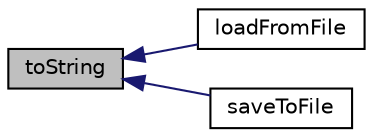 digraph "toString"
{
  bgcolor="transparent";
  edge [fontname="Helvetica",fontsize="10",labelfontname="Helvetica",labelfontsize="10"];
  node [fontname="Helvetica",fontsize="10",shape=record];
  rankdir="LR";
  Node1 [label="toString",height=0.2,width=0.4,color="black", fillcolor="grey75", style="filled" fontcolor="black"];
  Node1 -> Node2 [dir="back",color="midnightblue",fontsize="10",style="solid",fontname="Helvetica"];
  Node2 [label="loadFromFile",height=0.2,width=0.4,color="black",URL="$classvman_1_1_chunk.html#aedbf1cf4e63c5836f1f855d0c7322556",tooltip="Clears chunk on failure!"];
  Node1 -> Node3 [dir="back",color="midnightblue",fontsize="10",style="solid",fontname="Helvetica"];
  Node3 [label="saveToFile",height=0.2,width=0.4,color="black",URL="$classvman_1_1_chunk.html#adc6095604b2a6eb183c9b78dd686c4a4",tooltip="Will unset m_Modified on success."];
}
